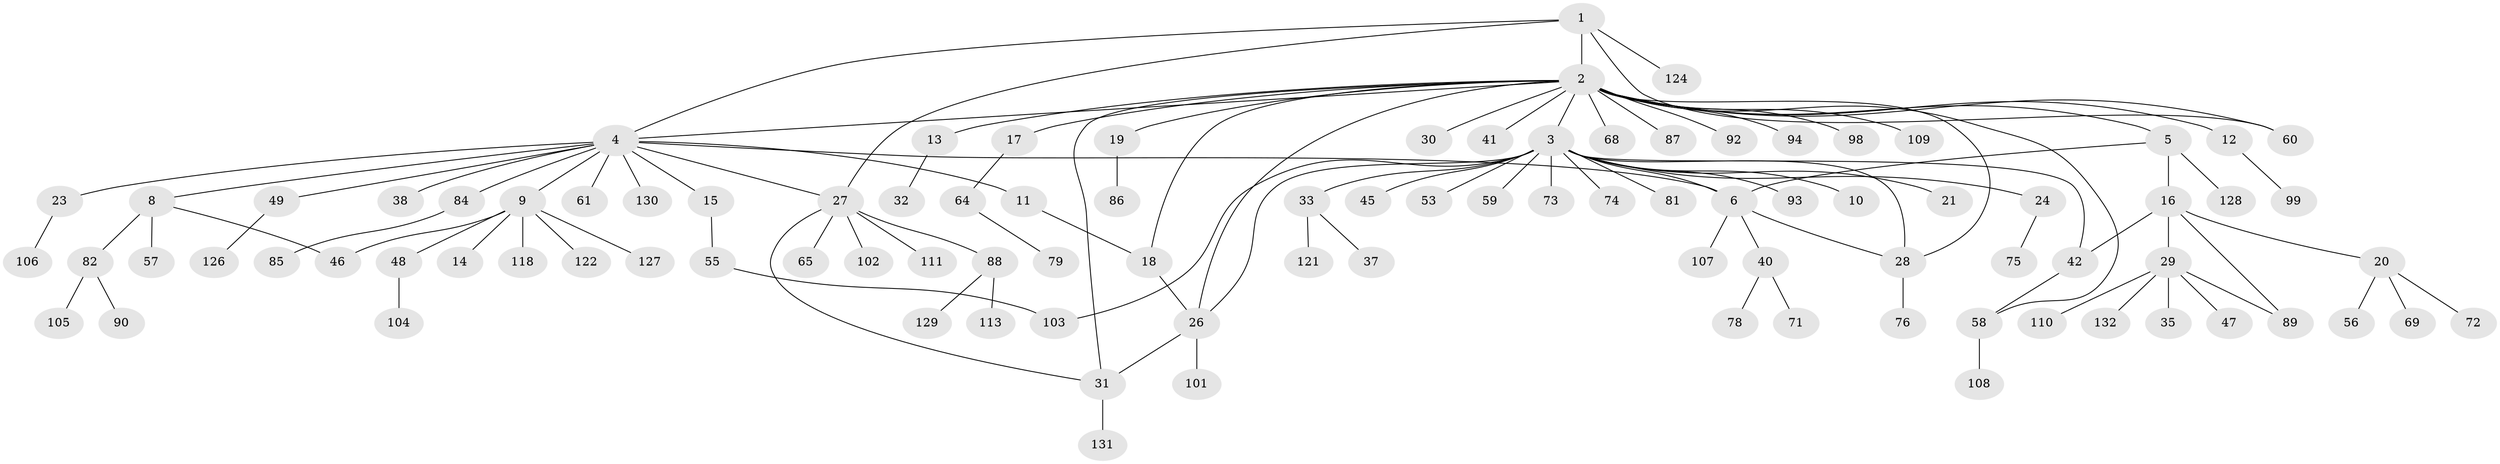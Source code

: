 // Generated by graph-tools (version 1.1) at 2025/23/03/03/25 07:23:53]
// undirected, 98 vertices, 114 edges
graph export_dot {
graph [start="1"]
  node [color=gray90,style=filled];
  1 [super="+7"];
  2 [super="+96"];
  3 [super="+25"];
  4 [super="+50"];
  5 [super="+39"];
  6 [super="+22"];
  8 [super="+123"];
  9 [super="+116"];
  10;
  11 [super="+77"];
  12 [super="+125"];
  13;
  14;
  15 [super="+52"];
  16 [super="+43"];
  17 [super="+44"];
  18 [super="+36"];
  19 [super="+117"];
  20 [super="+67"];
  21;
  23;
  24;
  26;
  27 [super="+51"];
  28 [super="+114"];
  29 [super="+70"];
  30;
  31 [super="+63"];
  32 [super="+34"];
  33 [super="+62"];
  35 [super="+91"];
  37;
  38;
  40 [super="+54"];
  41;
  42 [super="+80"];
  45;
  46;
  47 [super="+66"];
  48 [super="+112"];
  49;
  53;
  55;
  56;
  57;
  58 [super="+97"];
  59 [super="+95"];
  60;
  61;
  64;
  65;
  68;
  69;
  71;
  72;
  73;
  74;
  75;
  76;
  78;
  79;
  81;
  82 [super="+83"];
  84;
  85;
  86;
  87;
  88;
  89 [super="+120"];
  90;
  92;
  93 [super="+100"];
  94;
  98;
  99 [super="+115"];
  101;
  102;
  103;
  104;
  105;
  106;
  107;
  108;
  109;
  110;
  111;
  113 [super="+119"];
  118;
  121;
  122;
  124;
  126;
  127;
  128;
  129;
  130;
  131;
  132;
  1 -- 2;
  1 -- 60;
  1 -- 124;
  1 -- 4;
  1 -- 27;
  2 -- 3;
  2 -- 4;
  2 -- 5;
  2 -- 12;
  2 -- 13;
  2 -- 17;
  2 -- 18;
  2 -- 19;
  2 -- 26;
  2 -- 30;
  2 -- 41;
  2 -- 58;
  2 -- 60;
  2 -- 68;
  2 -- 87;
  2 -- 92;
  2 -- 94;
  2 -- 98;
  2 -- 109;
  2 -- 31;
  2 -- 28;
  3 -- 10;
  3 -- 21;
  3 -- 24;
  3 -- 26;
  3 -- 28;
  3 -- 33;
  3 -- 45;
  3 -- 53;
  3 -- 59;
  3 -- 73;
  3 -- 74;
  3 -- 81;
  3 -- 93;
  3 -- 103;
  3 -- 42;
  3 -- 6;
  4 -- 6;
  4 -- 8;
  4 -- 9;
  4 -- 11;
  4 -- 15;
  4 -- 23;
  4 -- 27;
  4 -- 38;
  4 -- 49;
  4 -- 130;
  4 -- 61;
  4 -- 84;
  5 -- 6;
  5 -- 16;
  5 -- 128;
  6 -- 28;
  6 -- 107;
  6 -- 40;
  8 -- 46;
  8 -- 57;
  8 -- 82;
  9 -- 14;
  9 -- 46;
  9 -- 48;
  9 -- 118;
  9 -- 122;
  9 -- 127;
  11 -- 18;
  12 -- 99;
  13 -- 32;
  15 -- 55;
  16 -- 20;
  16 -- 29;
  16 -- 42;
  16 -- 89;
  17 -- 64;
  18 -- 26;
  19 -- 86;
  20 -- 56;
  20 -- 72;
  20 -- 69;
  23 -- 106;
  24 -- 75;
  26 -- 31;
  26 -- 101;
  27 -- 65;
  27 -- 88;
  27 -- 102;
  27 -- 111;
  27 -- 31;
  28 -- 76;
  29 -- 35;
  29 -- 47;
  29 -- 110;
  29 -- 132;
  29 -- 89;
  31 -- 131;
  33 -- 37;
  33 -- 121;
  40 -- 78;
  40 -- 71;
  42 -- 58;
  48 -- 104;
  49 -- 126;
  55 -- 103;
  58 -- 108;
  64 -- 79;
  82 -- 105;
  82 -- 90;
  84 -- 85;
  88 -- 113;
  88 -- 129;
}
